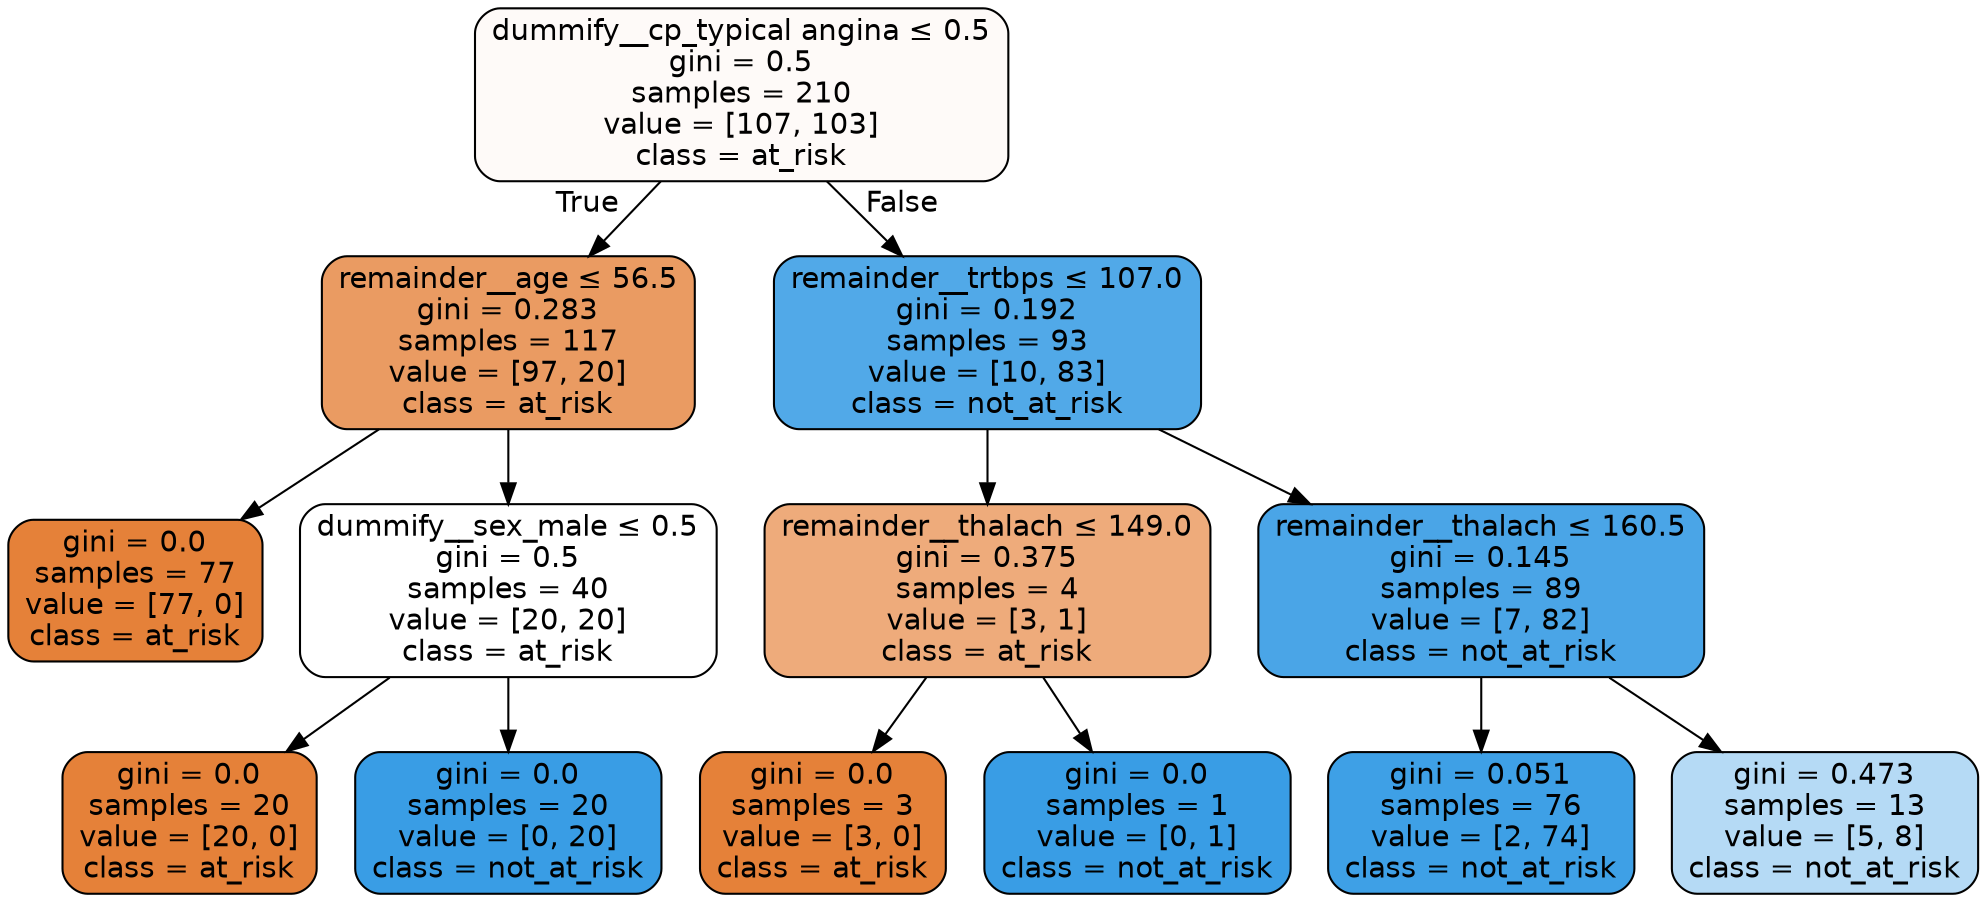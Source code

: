 digraph Tree {
node [shape=box, style="filled, rounded", color="black", fontname="helvetica"] ;
edge [fontname="helvetica"] ;
0 [label=<dummify__cp_typical angina &le; 0.5<br/>gini = 0.5<br/>samples = 210<br/>value = [107, 103]<br/>class = at_risk>, fillcolor="#fefaf8"] ;
1 [label=<remainder__age &le; 56.5<br/>gini = 0.283<br/>samples = 117<br/>value = [97, 20]<br/>class = at_risk>, fillcolor="#ea9b62"] ;
0 -> 1 [labeldistance=2.5, labelangle=45, headlabel="True"] ;
2 [label=<gini = 0.0<br/>samples = 77<br/>value = [77, 0]<br/>class = at_risk>, fillcolor="#e58139"] ;
1 -> 2 ;
3 [label=<dummify__sex_male &le; 0.5<br/>gini = 0.5<br/>samples = 40<br/>value = [20, 20]<br/>class = at_risk>, fillcolor="#ffffff"] ;
1 -> 3 ;
4 [label=<gini = 0.0<br/>samples = 20<br/>value = [20, 0]<br/>class = at_risk>, fillcolor="#e58139"] ;
3 -> 4 ;
5 [label=<gini = 0.0<br/>samples = 20<br/>value = [0, 20]<br/>class = not_at_risk>, fillcolor="#399de5"] ;
3 -> 5 ;
6 [label=<remainder__trtbps &le; 107.0<br/>gini = 0.192<br/>samples = 93<br/>value = [10, 83]<br/>class = not_at_risk>, fillcolor="#51a9e8"] ;
0 -> 6 [labeldistance=2.5, labelangle=-45, headlabel="False"] ;
7 [label=<remainder__thalach &le; 149.0<br/>gini = 0.375<br/>samples = 4<br/>value = [3, 1]<br/>class = at_risk>, fillcolor="#eeab7b"] ;
6 -> 7 ;
8 [label=<gini = 0.0<br/>samples = 3<br/>value = [3, 0]<br/>class = at_risk>, fillcolor="#e58139"] ;
7 -> 8 ;
9 [label=<gini = 0.0<br/>samples = 1<br/>value = [0, 1]<br/>class = not_at_risk>, fillcolor="#399de5"] ;
7 -> 9 ;
10 [label=<remainder__thalach &le; 160.5<br/>gini = 0.145<br/>samples = 89<br/>value = [7, 82]<br/>class = not_at_risk>, fillcolor="#4aa5e7"] ;
6 -> 10 ;
11 [label=<gini = 0.051<br/>samples = 76<br/>value = [2, 74]<br/>class = not_at_risk>, fillcolor="#3ea0e6"] ;
10 -> 11 ;
12 [label=<gini = 0.473<br/>samples = 13<br/>value = [5, 8]<br/>class = not_at_risk>, fillcolor="#b5daf5"] ;
10 -> 12 ;
}
